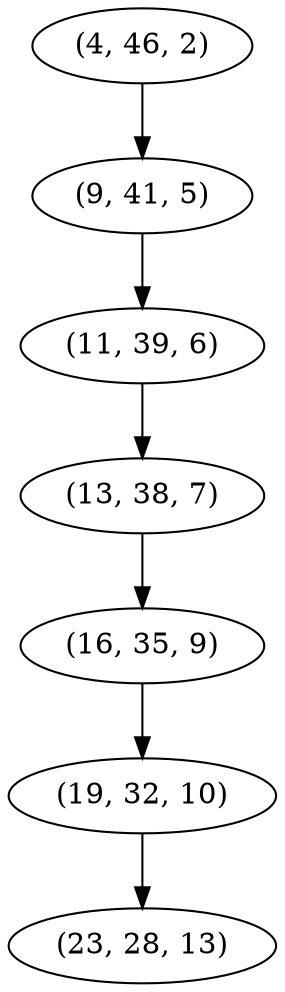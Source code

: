 digraph tree {
    "(4, 46, 2)";
    "(9, 41, 5)";
    "(11, 39, 6)";
    "(13, 38, 7)";
    "(16, 35, 9)";
    "(19, 32, 10)";
    "(23, 28, 13)";
    "(4, 46, 2)" -> "(9, 41, 5)";
    "(9, 41, 5)" -> "(11, 39, 6)";
    "(11, 39, 6)" -> "(13, 38, 7)";
    "(13, 38, 7)" -> "(16, 35, 9)";
    "(16, 35, 9)" -> "(19, 32, 10)";
    "(19, 32, 10)" -> "(23, 28, 13)";
}
